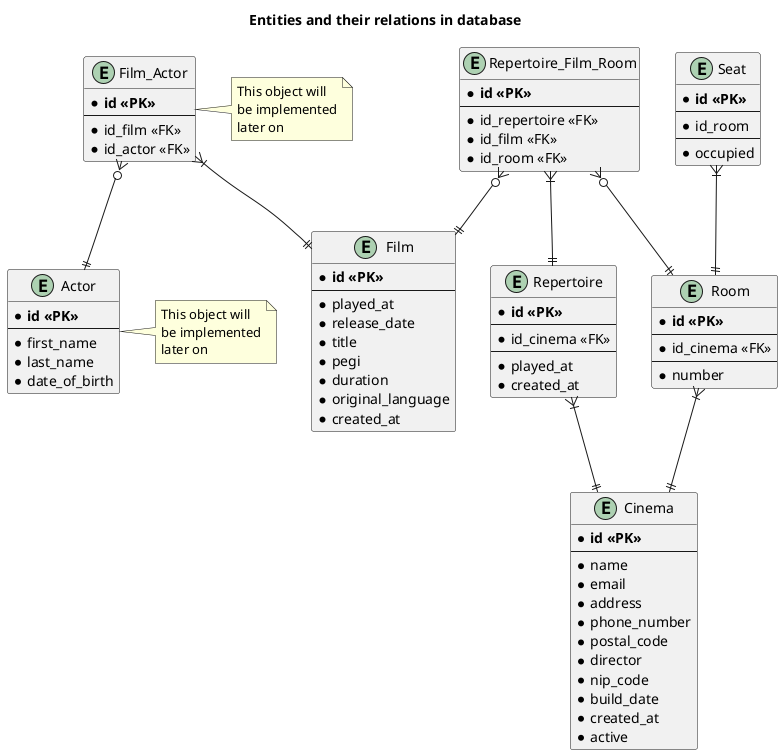 @startuml
title Entities and their relations in database

entity Cinema {
    * **id <<PK>>**
    --
    * name
    * email
    * address
    * phone_number
    * postal_code
    * director
    * nip_code
    * build_date
    * created_at
    * active
}

entity Repertoire {
    * **id <<PK>>**
    --
    * id_cinema <<FK>>
    --
    * played_at
    * created_at
}

entity Film {
    * **id <<PK>>**
    --
    * played_at
    * release_date
    * title
    * pegi
    * duration
    * original_language
    * created_at
}

entity Repertoire_Film_Room {
    * **id <<PK>>**
    --
    * id_repertoire <<FK>>
    * id_film <<FK>>
    * id_room <<FK>>
}
entity Room {
    * **id <<PK>>**
    --
    * id_cinema <<FK>>
    --
    * number
}
entity Seat {
    * **id <<PK>>**
    --
    * id_room
    --
    * occupied
}

entity Film_Actor {
    * **id <<PK>>**
    --
    * id_film <<FK>>
    * id_actor <<FK>>
}
note right: This object will\nbe implemented\nlater on
entity Actor {
    * **id <<PK>>**
    --
    * first_name
    * last_name
    * date_of_birth
}
note right: This object will\nbe implemented\nlater on
Repertoire      }|--|| Cinema
Repertoire_Film_Room }o--|| Film
Repertoire_Film_Room }|--|| Repertoire
Seat            }|--|| Room
Film_Actor      }|--|| Film
Film_Actor      }o--|| Actor
Room            }|--|| Cinema
Repertoire_Film_Room }o--|| Room
@enduml